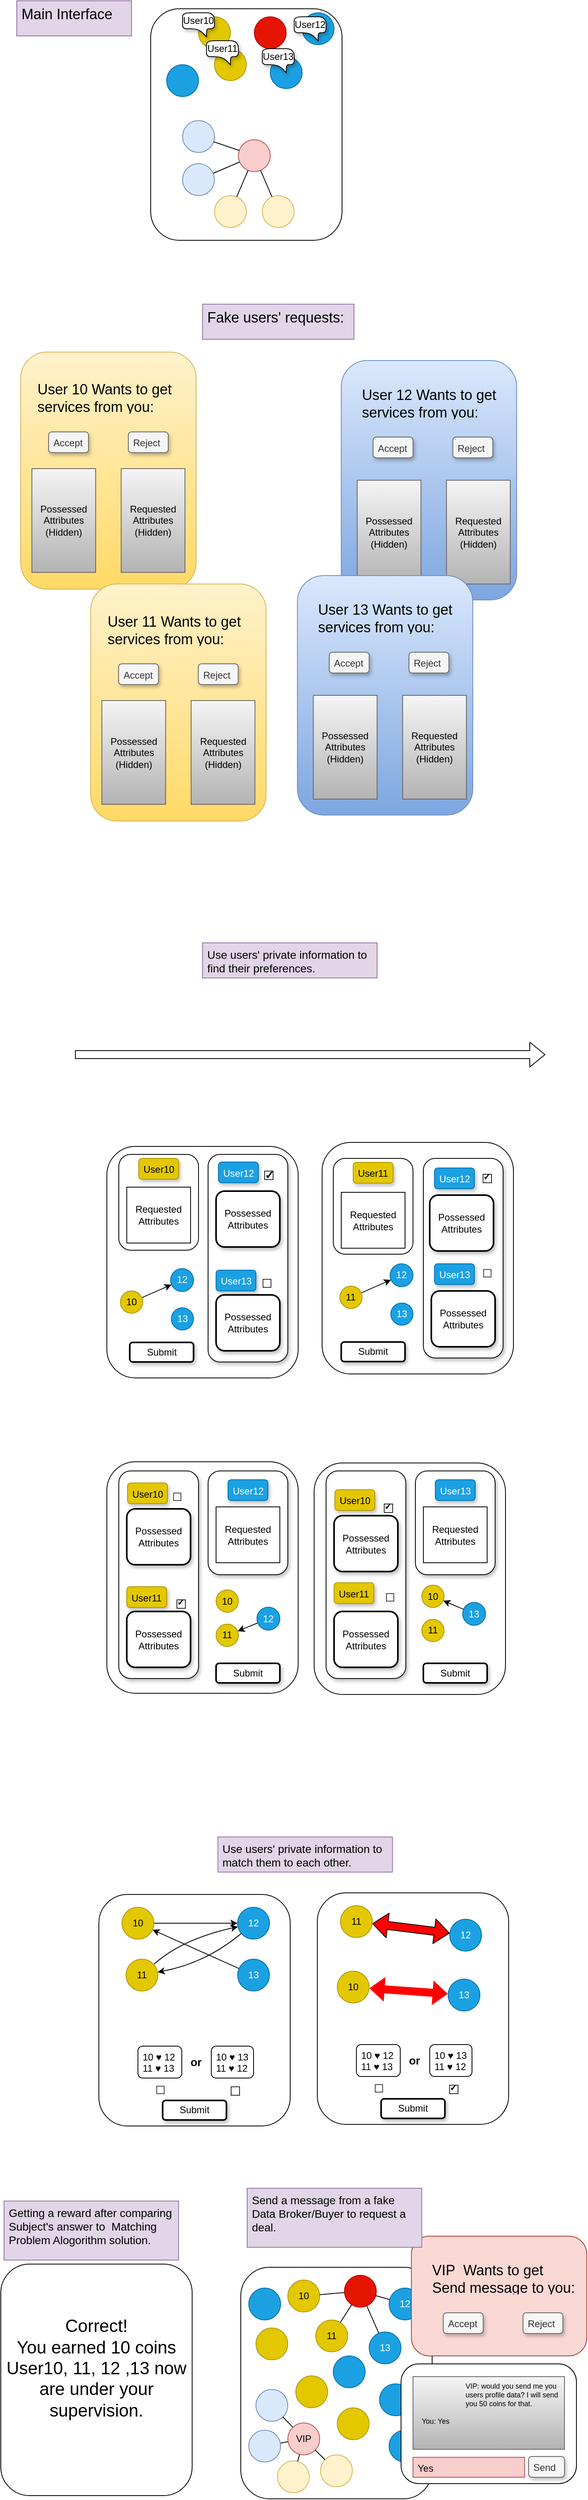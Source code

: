 <mxfile version="14.9.0" type="github">
  <diagram id="ZudK6IzbTljWGc-voQmr" name="Page-1">
    <mxGraphModel dx="3385" dy="1894" grid="1" gridSize="10" guides="1" tooltips="1" connect="1" arrows="1" fold="1" page="1" pageScale="1" pageWidth="850" pageHeight="1100" math="0" shadow="0">
      <root>
        <mxCell id="0" />
        <mxCell id="1" parent="0" />
        <mxCell id="P_rBqoSXO_4Jrz354kWq-1" value="" style="rounded=1;whiteSpace=wrap;html=1;" vertex="1" parent="1">
          <mxGeometry x="-2304" y="-1050" width="240" height="290" as="geometry" />
        </mxCell>
        <mxCell id="P_rBqoSXO_4Jrz354kWq-2" value="" style="ellipse;whiteSpace=wrap;html=1;aspect=fixed;fillColor=#f8cecc;strokeColor=#b85450;" vertex="1" parent="1">
          <mxGeometry x="-2194" y="-886" width="40" height="40" as="geometry" />
        </mxCell>
        <mxCell id="P_rBqoSXO_4Jrz354kWq-3" value="" style="ellipse;whiteSpace=wrap;html=1;aspect=fixed;fillColor=#1ba1e2;strokeColor=#006EAF;fontColor=#ffffff;" vertex="1" parent="1">
          <mxGeometry x="-2114" y="-1045" width="40" height="40" as="geometry" />
        </mxCell>
        <mxCell id="P_rBqoSXO_4Jrz354kWq-4" value="" style="ellipse;whiteSpace=wrap;html=1;aspect=fixed;fillColor=#e3c800;strokeColor=#B09500;fontColor=#000000;" vertex="1" parent="1">
          <mxGeometry x="-2244" y="-1040" width="40" height="40" as="geometry" />
        </mxCell>
        <mxCell id="P_rBqoSXO_4Jrz354kWq-5" value="" style="ellipse;whiteSpace=wrap;html=1;aspect=fixed;fillColor=#e3c800;strokeColor=#B09500;fontColor=#000000;" vertex="1" parent="1">
          <mxGeometry x="-2224" y="-1000" width="40" height="40" as="geometry" />
        </mxCell>
        <mxCell id="P_rBqoSXO_4Jrz354kWq-6" value="" style="ellipse;whiteSpace=wrap;html=1;aspect=fixed;fillColor=#e51400;strokeColor=#B20000;fontColor=#ffffff;" vertex="1" parent="1">
          <mxGeometry x="-2174" y="-1040" width="40" height="40" as="geometry" />
        </mxCell>
        <mxCell id="P_rBqoSXO_4Jrz354kWq-7" value="" style="ellipse;whiteSpace=wrap;html=1;aspect=fixed;fillColor=#fff2cc;strokeColor=#d6b656;" vertex="1" parent="1">
          <mxGeometry x="-2164" y="-816" width="40" height="40" as="geometry" />
        </mxCell>
        <mxCell id="P_rBqoSXO_4Jrz354kWq-8" value="" style="ellipse;whiteSpace=wrap;html=1;aspect=fixed;fillColor=#fff2cc;strokeColor=#d6b656;" vertex="1" parent="1">
          <mxGeometry x="-2224" y="-816" width="40" height="40" as="geometry" />
        </mxCell>
        <mxCell id="P_rBqoSXO_4Jrz354kWq-9" value="" style="endArrow=none;html=1;endFill=0;" edge="1" parent="1" source="P_rBqoSXO_4Jrz354kWq-2" target="P_rBqoSXO_4Jrz354kWq-8">
          <mxGeometry width="50" height="50" relative="1" as="geometry">
            <mxPoint x="-2194" y="-860" as="sourcePoint" />
            <mxPoint x="-2144" y="-910" as="targetPoint" />
          </mxGeometry>
        </mxCell>
        <mxCell id="P_rBqoSXO_4Jrz354kWq-10" value="" style="endArrow=none;html=1;endFill=0;" edge="1" parent="1" source="P_rBqoSXO_4Jrz354kWq-2" target="P_rBqoSXO_4Jrz354kWq-7">
          <mxGeometry width="50" height="50" relative="1" as="geometry">
            <mxPoint x="-2170.946" y="-837.245" as="sourcePoint" />
            <mxPoint x="-2187.08" y="-793.765" as="targetPoint" />
          </mxGeometry>
        </mxCell>
        <mxCell id="P_rBqoSXO_4Jrz354kWq-11" value="" style="ellipse;whiteSpace=wrap;html=1;aspect=fixed;fillColor=#dae8fc;strokeColor=#6c8ebf;" vertex="1" parent="1">
          <mxGeometry x="-2264" y="-910" width="40" height="40" as="geometry" />
        </mxCell>
        <mxCell id="P_rBqoSXO_4Jrz354kWq-12" value="" style="endArrow=none;html=1;endFill=0;" edge="1" parent="1" source="P_rBqoSXO_4Jrz354kWq-2" target="P_rBqoSXO_4Jrz354kWq-11">
          <mxGeometry width="50" height="50" relative="1" as="geometry">
            <mxPoint x="-2261.779" y="-885.995" as="sourcePoint" />
            <mxPoint x="-2224" y="-948.42" as="targetPoint" />
          </mxGeometry>
        </mxCell>
        <mxCell id="P_rBqoSXO_4Jrz354kWq-13" value="" style="endArrow=none;html=1;endFill=0;" edge="1" parent="1" source="P_rBqoSXO_4Jrz354kWq-2" target="P_rBqoSXO_4Jrz354kWq-14">
          <mxGeometry width="50" height="50" relative="1" as="geometry">
            <mxPoint x="-2246" y="-886" as="sourcePoint" />
            <mxPoint x="-2267.08" y="-832.185" as="targetPoint" />
          </mxGeometry>
        </mxCell>
        <mxCell id="P_rBqoSXO_4Jrz354kWq-14" value="" style="ellipse;whiteSpace=wrap;html=1;aspect=fixed;fillColor=#dae8fc;strokeColor=#6c8ebf;" vertex="1" parent="1">
          <mxGeometry x="-2264" y="-856" width="40" height="40" as="geometry" />
        </mxCell>
        <mxCell id="P_rBqoSXO_4Jrz354kWq-15" value="" style="ellipse;whiteSpace=wrap;html=1;aspect=fixed;fillColor=#1ba1e2;strokeColor=#006EAF;fontColor=#ffffff;" vertex="1" parent="1">
          <mxGeometry x="-2154" y="-990" width="40" height="40" as="geometry" />
        </mxCell>
        <mxCell id="P_rBqoSXO_4Jrz354kWq-16" value="User10" style="shape=callout;whiteSpace=wrap;html=1;perimeter=calloutPerimeter;rounded=1;shadow=1;size=10;position=0.5;position2=0.75;base=10;" vertex="1" parent="1">
          <mxGeometry x="-2264" y="-1045" width="40" height="30" as="geometry" />
        </mxCell>
        <mxCell id="P_rBqoSXO_4Jrz354kWq-17" value="User11" style="shape=callout;whiteSpace=wrap;html=1;perimeter=calloutPerimeter;rounded=1;shadow=1;size=10;position=0.5;position2=0.75;base=10;" vertex="1" parent="1">
          <mxGeometry x="-2234" y="-1010" width="40" height="30" as="geometry" />
        </mxCell>
        <mxCell id="P_rBqoSXO_4Jrz354kWq-18" value="User12" style="shape=callout;whiteSpace=wrap;html=1;perimeter=calloutPerimeter;rounded=1;shadow=1;size=10;position=0.5;position2=0.75;base=10;" vertex="1" parent="1">
          <mxGeometry x="-2124" y="-1040" width="40" height="30" as="geometry" />
        </mxCell>
        <mxCell id="P_rBqoSXO_4Jrz354kWq-19" value="User13" style="shape=callout;whiteSpace=wrap;html=1;perimeter=calloutPerimeter;rounded=1;shadow=1;size=10;position=0.5;position2=0.75;base=10;" vertex="1" parent="1">
          <mxGeometry x="-2164" y="-1000" width="40" height="30" as="geometry" />
        </mxCell>
        <mxCell id="P_rBqoSXO_4Jrz354kWq-20" value="" style="ellipse;whiteSpace=wrap;html=1;aspect=fixed;fillColor=#1ba1e2;strokeColor=#006EAF;fontColor=#ffffff;" vertex="1" parent="1">
          <mxGeometry x="-2284" y="-980" width="40" height="40" as="geometry" />
        </mxCell>
        <mxCell id="P_rBqoSXO_4Jrz354kWq-21" value="" style="rounded=1;whiteSpace=wrap;html=1;gradientColor=#ffd966;fillColor=#fff2cc;strokeColor=#d6b656;" vertex="1" parent="1">
          <mxGeometry x="-2467" y="-620" width="220" height="297" as="geometry" />
        </mxCell>
        <mxCell id="P_rBqoSXO_4Jrz354kWq-22" value="&lt;font style=&quot;font-size: 18px&quot;&gt;User 10 Wants to get services from you:&lt;/font&gt;" style="text;html=1;strokeColor=none;fillColor=none;align=left;verticalAlign=top;spacingLeft=4;spacingRight=4;whiteSpace=wrap;overflow=hidden;rotatable=0;points=[[0,0.5],[1,0.5]];portConstraint=eastwest;" vertex="1" parent="1">
          <mxGeometry x="-2452" y="-590" width="190" height="44" as="geometry" />
        </mxCell>
        <mxCell id="P_rBqoSXO_4Jrz354kWq-23" value="Reject" style="text;html=1;strokeColor=#666666;fillColor=#f5f5f5;align=left;verticalAlign=top;spacingLeft=4;spacingRight=4;whiteSpace=wrap;overflow=hidden;rotatable=0;points=[[0,0.5],[1,0.5]];portConstraint=eastwest;rounded=1;shadow=1;fontColor=#333333;" vertex="1" parent="1">
          <mxGeometry x="-2332" y="-520" width="50" height="26" as="geometry" />
        </mxCell>
        <mxCell id="P_rBqoSXO_4Jrz354kWq-24" value="Accept" style="text;html=1;strokeColor=#666666;fillColor=#f5f5f5;align=left;verticalAlign=top;spacingLeft=4;spacingRight=4;whiteSpace=wrap;overflow=hidden;rotatable=0;points=[[0,0.5],[1,0.5]];portConstraint=eastwest;rounded=1;shadow=1;fontColor=#333333;" vertex="1" parent="1">
          <mxGeometry x="-2432" y="-520" width="50" height="26" as="geometry" />
        </mxCell>
        <mxCell id="P_rBqoSXO_4Jrz354kWq-25" value="" style="rounded=1;whiteSpace=wrap;html=1;" vertex="1" parent="1">
          <mxGeometry x="-2359" y="375" width="240" height="290" as="geometry" />
        </mxCell>
        <mxCell id="P_rBqoSXO_4Jrz354kWq-26" value="" style="rounded=1;whiteSpace=wrap;html=1;shadow=0;" vertex="1" parent="1">
          <mxGeometry x="-2344" y="385" width="100" height="120" as="geometry" />
        </mxCell>
        <mxCell id="P_rBqoSXO_4Jrz354kWq-27" value="" style="rounded=1;whiteSpace=wrap;html=1;shadow=1;" vertex="1" parent="1">
          <mxGeometry x="-2232" y="385" width="100" height="260" as="geometry" />
        </mxCell>
        <mxCell id="P_rBqoSXO_4Jrz354kWq-28" value="User10" style="text;html=1;strokeColor=#B09500;fillColor=#e3c800;align=left;verticalAlign=top;spacingLeft=4;spacingRight=4;whiteSpace=wrap;overflow=hidden;rotatable=0;points=[[0,0.5],[1,0.5]];portConstraint=eastwest;rounded=1;shadow=1;fontColor=#000000;" vertex="1" parent="1">
          <mxGeometry x="-2319" y="390" width="50" height="26" as="geometry" />
        </mxCell>
        <mxCell id="P_rBqoSXO_4Jrz354kWq-29" value="User12" style="text;html=1;strokeColor=#006EAF;fillColor=#1ba1e2;align=left;verticalAlign=top;spacingLeft=4;spacingRight=4;whiteSpace=wrap;overflow=hidden;rotatable=0;points=[[0,0.5],[1,0.5]];portConstraint=eastwest;rounded=1;shadow=1;fontColor=#ffffff;" vertex="1" parent="1">
          <mxGeometry x="-2219" y="394.5" width="50" height="26" as="geometry" />
        </mxCell>
        <mxCell id="P_rBqoSXO_4Jrz354kWq-30" value="User13" style="text;html=1;strokeColor=#006EAF;fillColor=#1ba1e2;align=left;verticalAlign=top;spacingLeft=4;spacingRight=4;whiteSpace=wrap;overflow=hidden;rotatable=0;points=[[0,0.5],[1,0.5]];portConstraint=eastwest;rounded=1;shadow=1;fontColor=#ffffff;" vertex="1" parent="1">
          <mxGeometry x="-2222" y="530" width="50" height="26" as="geometry" />
        </mxCell>
        <mxCell id="P_rBqoSXO_4Jrz354kWq-31" value="" style="rounded=1;whiteSpace=wrap;html=1;" vertex="1" parent="1">
          <mxGeometry x="-2089" y="370" width="240" height="290" as="geometry" />
        </mxCell>
        <mxCell id="P_rBqoSXO_4Jrz354kWq-32" value="" style="rounded=1;whiteSpace=wrap;html=1;shadow=1;" vertex="1" parent="1">
          <mxGeometry x="-1962" y="390" width="100" height="250" as="geometry" />
        </mxCell>
        <mxCell id="P_rBqoSXO_4Jrz354kWq-33" value="User12" style="text;html=1;strokeColor=#006EAF;fillColor=#1ba1e2;align=left;verticalAlign=top;spacingLeft=4;spacingRight=4;whiteSpace=wrap;overflow=hidden;rotatable=0;points=[[0,0.5],[1,0.5]];portConstraint=eastwest;rounded=1;shadow=1;fontColor=#ffffff;" vertex="1" parent="1">
          <mxGeometry x="-1948" y="402" width="50" height="26" as="geometry" />
        </mxCell>
        <mxCell id="P_rBqoSXO_4Jrz354kWq-34" value="" style="shape=flexArrow;endArrow=classic;html=1;" edge="1" parent="1">
          <mxGeometry width="50" height="50" relative="1" as="geometry">
            <mxPoint x="-2399" y="260" as="sourcePoint" />
            <mxPoint x="-1809" y="260" as="targetPoint" />
          </mxGeometry>
        </mxCell>
        <mxCell id="P_rBqoSXO_4Jrz354kWq-35" value="Requested Attributes" style="rounded=0;whiteSpace=wrap;html=1;shadow=0;glass=0;sketch=0;" vertex="1" parent="1">
          <mxGeometry x="-2334" y="426" width="80" height="70" as="geometry" />
        </mxCell>
        <mxCell id="P_rBqoSXO_4Jrz354kWq-36" value="&lt;div&gt;Possessed Attributes&lt;/div&gt;" style="rounded=1;whiteSpace=wrap;html=1;shadow=1;strokeWidth=2;" vertex="1" parent="1">
          <mxGeometry x="-2222" y="431" width="80" height="70" as="geometry" />
        </mxCell>
        <mxCell id="P_rBqoSXO_4Jrz354kWq-37" value="&lt;div&gt;Possessed Attributes&lt;/div&gt;" style="rounded=1;whiteSpace=wrap;html=1;shadow=1;strokeWidth=2;" vertex="1" parent="1">
          <mxGeometry x="-2222" y="561" width="80" height="70" as="geometry" />
        </mxCell>
        <mxCell id="P_rBqoSXO_4Jrz354kWq-38" value="&lt;div&gt;Possessed Attributes&lt;/div&gt;" style="rounded=1;whiteSpace=wrap;html=1;shadow=1;strokeWidth=2;" vertex="1" parent="1">
          <mxGeometry x="-1954" y="436" width="80" height="70" as="geometry" />
        </mxCell>
        <mxCell id="P_rBqoSXO_4Jrz354kWq-39" value="" style="rounded=1;whiteSpace=wrap;html=1;" vertex="1" parent="1">
          <mxGeometry x="-2359" y="770" width="240" height="290" as="geometry" />
        </mxCell>
        <mxCell id="P_rBqoSXO_4Jrz354kWq-40" value="" style="rounded=1;whiteSpace=wrap;html=1;shadow=1;" vertex="1" parent="1">
          <mxGeometry x="-2344" y="781.5" width="100" height="260" as="geometry" />
        </mxCell>
        <mxCell id="P_rBqoSXO_4Jrz354kWq-41" value="" style="rounded=1;whiteSpace=wrap;html=1;shadow=1;" vertex="1" parent="1">
          <mxGeometry x="-2232" y="781.5" width="100" height="130" as="geometry" />
        </mxCell>
        <mxCell id="P_rBqoSXO_4Jrz354kWq-42" value="User10" style="text;html=1;strokeColor=#B09500;fillColor=#e3c800;align=left;verticalAlign=top;spacingLeft=4;spacingRight=4;whiteSpace=wrap;overflow=hidden;rotatable=0;points=[[0,0.5],[1,0.5]];portConstraint=eastwest;rounded=1;shadow=1;fontColor=#000000;" vertex="1" parent="1">
          <mxGeometry x="-2333" y="796.5" width="50" height="26" as="geometry" />
        </mxCell>
        <mxCell id="P_rBqoSXO_4Jrz354kWq-43" value="User12" style="text;html=1;strokeColor=#006EAF;fillColor=#1ba1e2;align=left;verticalAlign=top;spacingLeft=4;spacingRight=4;whiteSpace=wrap;overflow=hidden;rotatable=0;points=[[0,0.5],[1,0.5]];portConstraint=eastwest;rounded=1;shadow=1;fontColor=#ffffff;" vertex="1" parent="1">
          <mxGeometry x="-2207" y="792.5" width="50" height="26" as="geometry" />
        </mxCell>
        <mxCell id="P_rBqoSXO_4Jrz354kWq-44" value="" style="rounded=1;whiteSpace=wrap;html=1;" vertex="1" parent="1">
          <mxGeometry x="-2099" y="771.5" width="240" height="290" as="geometry" />
        </mxCell>
        <mxCell id="P_rBqoSXO_4Jrz354kWq-45" value="" style="rounded=1;whiteSpace=wrap;html=1;shadow=1;" vertex="1" parent="1">
          <mxGeometry x="-2084" y="781.5" width="100" height="260" as="geometry" />
        </mxCell>
        <mxCell id="P_rBqoSXO_4Jrz354kWq-46" value="User11" style="text;html=1;strokeColor=#B09500;fillColor=#e3c800;align=left;verticalAlign=top;spacingLeft=4;spacingRight=4;whiteSpace=wrap;overflow=hidden;rotatable=0;points=[[0,0.5],[1,0.5]];portConstraint=eastwest;rounded=1;shadow=1;fontColor=#000000;" vertex="1" parent="1">
          <mxGeometry x="-2074" y="921.5" width="50" height="26" as="geometry" />
        </mxCell>
        <mxCell id="P_rBqoSXO_4Jrz354kWq-47" value="User13" style="text;html=1;strokeColor=#006EAF;fillColor=#1ba1e2;align=left;verticalAlign=top;spacingLeft=4;spacingRight=4;whiteSpace=wrap;overflow=hidden;rotatable=0;points=[[0,0.5],[1,0.5]];portConstraint=eastwest;rounded=1;shadow=1;fontColor=#ffffff;" vertex="1" parent="1">
          <mxGeometry x="-1948" y="522" width="50" height="26" as="geometry" />
        </mxCell>
        <mxCell id="P_rBqoSXO_4Jrz354kWq-48" value="&lt;div&gt;Possessed Attributes&lt;/div&gt;" style="rounded=1;whiteSpace=wrap;html=1;shadow=1;strokeWidth=2;" vertex="1" parent="1">
          <mxGeometry x="-2334" y="957.5" width="80" height="70" as="geometry" />
        </mxCell>
        <mxCell id="P_rBqoSXO_4Jrz354kWq-49" value="&lt;div&gt;Possessed Attributes&lt;/div&gt;" style="rounded=1;whiteSpace=wrap;html=1;shadow=1;strokeWidth=2;" vertex="1" parent="1">
          <mxGeometry x="-2074" y="957.5" width="80" height="70" as="geometry" />
        </mxCell>
        <mxCell id="P_rBqoSXO_4Jrz354kWq-50" value="&lt;div&gt;Possessed Attributes&lt;/div&gt;" style="rounded=1;whiteSpace=wrap;html=1;shadow=1;perimeterSpacing=0;strokeWidth=2;" vertex="1" parent="1">
          <mxGeometry x="-1952" y="556" width="80" height="70" as="geometry" />
        </mxCell>
        <mxCell id="P_rBqoSXO_4Jrz354kWq-51" value="&lt;div&gt;Possessed Attributes&lt;/div&gt;" style="rounded=1;whiteSpace=wrap;html=1;shadow=1;strokeWidth=2;" vertex="1" parent="1">
          <mxGeometry x="-2334" y="829" width="80" height="70" as="geometry" />
        </mxCell>
        <mxCell id="P_rBqoSXO_4Jrz354kWq-52" value="User11" style="text;html=1;strokeColor=#B09500;fillColor=#e3c800;align=left;verticalAlign=top;spacingLeft=4;spacingRight=4;whiteSpace=wrap;overflow=hidden;rotatable=0;points=[[0,0.5],[1,0.5]];portConstraint=eastwest;rounded=1;shadow=1;fontColor=#000000;" vertex="1" parent="1">
          <mxGeometry x="-2334" y="926.5" width="50" height="26" as="geometry" />
        </mxCell>
        <mxCell id="P_rBqoSXO_4Jrz354kWq-53" value="&lt;div&gt;Possessed Attributes&lt;/div&gt;" style="rounded=1;whiteSpace=wrap;html=1;shadow=1;strokeWidth=2;" vertex="1" parent="1">
          <mxGeometry x="-2074" y="837.5" width="80" height="70" as="geometry" />
        </mxCell>
        <mxCell id="P_rBqoSXO_4Jrz354kWq-54" value="User10" style="text;html=1;strokeColor=#B09500;fillColor=#e3c800;align=left;verticalAlign=top;spacingLeft=4;spacingRight=4;whiteSpace=wrap;overflow=hidden;rotatable=0;points=[[0,0.5],[1,0.5]];portConstraint=eastwest;rounded=1;shadow=1;fontColor=#000000;" vertex="1" parent="1">
          <mxGeometry x="-2073" y="805" width="50" height="26" as="geometry" />
        </mxCell>
        <mxCell id="P_rBqoSXO_4Jrz354kWq-55" value="" style="rounded=1;whiteSpace=wrap;html=1;" vertex="1" parent="1">
          <mxGeometry x="-2369" y="1312" width="240" height="290" as="geometry" />
        </mxCell>
        <mxCell id="P_rBqoSXO_4Jrz354kWq-56" value="10 ♥ 12 11 ♥ 13" style="text;html=1;align=left;verticalAlign=top;spacingLeft=4;spacingRight=4;whiteSpace=wrap;overflow=hidden;rotatable=0;points=[[0,0.5],[1,0.5]];portConstraint=eastwest;rounded=1;shadow=0;strokeColor=#000000;" vertex="1" parent="1">
          <mxGeometry x="-2320" y="1502" width="55" height="40" as="geometry" />
        </mxCell>
        <mxCell id="P_rBqoSXO_4Jrz354kWq-57" value="10 ♥ 13 11 ♥ 12" style="text;html=1;align=left;verticalAlign=top;spacingLeft=4;spacingRight=4;whiteSpace=wrap;overflow=hidden;rotatable=0;points=[[0,0.5],[1,0.5]];portConstraint=eastwest;rounded=1;shadow=0;strokeColor=#000000;" vertex="1" parent="1">
          <mxGeometry x="-2228" y="1502" width="53" height="40" as="geometry" />
        </mxCell>
        <mxCell id="P_rBqoSXO_4Jrz354kWq-58" value="&lt;font style=&quot;font-size: 14px;&quot;&gt;☐&lt;/font&gt;" style="text;html=1;strokeColor=none;fillColor=none;align=left;verticalAlign=top;spacingLeft=4;spacingRight=4;whiteSpace=wrap;overflow=hidden;rotatable=0;points=[[0,0.5],[1,0.5]];portConstraint=eastwest;fontSize=14;" vertex="1" parent="1">
          <mxGeometry x="-2303.75" y="1542" width="22.5" height="20" as="geometry" />
        </mxCell>
        <mxCell id="P_rBqoSXO_4Jrz354kWq-59" value="☐" style="text;html=1;strokeColor=none;fillColor=none;align=left;verticalAlign=top;spacingLeft=4;spacingRight=4;whiteSpace=wrap;overflow=hidden;rotatable=0;points=[[0,0.5],[1,0.5]];portConstraint=eastwest;fontSize=16;" vertex="1" parent="1">
          <mxGeometry x="-2211.25" y="1542" width="22.5" height="20" as="geometry" />
        </mxCell>
        <mxCell id="P_rBqoSXO_4Jrz354kWq-60" value="" style="group;" vertex="1" connectable="0" parent="1">
          <mxGeometry x="-2260" y="1507" width="30" height="30" as="geometry" />
        </mxCell>
        <mxCell id="P_rBqoSXO_4Jrz354kWq-61" value="&lt;font color=&quot;#050505&quot;&gt;or&lt;/font&gt;" style="text;html=1;align=left;verticalAlign=top;spacingLeft=4;spacingRight=4;whiteSpace=wrap;overflow=hidden;rotatable=0;points=[[0,0.5],[1,0.5]];portConstraint=eastwest;fontSize=14;fontStyle=1;fillColor=none;fontColor=#F7F7F7;" vertex="1" parent="P_rBqoSXO_4Jrz354kWq-60">
          <mxGeometry width="30" height="19.459" as="geometry" />
        </mxCell>
        <mxCell id="P_rBqoSXO_4Jrz354kWq-62" value="&lt;div&gt;Submit&lt;/div&gt;" style="rounded=1;whiteSpace=wrap;html=1;shadow=1;strokeWidth=2;" vertex="1" parent="1">
          <mxGeometry x="-2289" y="1570" width="80" height="24.5" as="geometry" />
        </mxCell>
        <mxCell id="P_rBqoSXO_4Jrz354kWq-63" value="" style="endArrow=classic;html=1;fontSize=14;fontColor=#000000;" edge="1" parent="1" source="P_rBqoSXO_4Jrz354kWq-161" target="P_rBqoSXO_4Jrz354kWq-159">
          <mxGeometry width="50" height="50" relative="1" as="geometry">
            <mxPoint x="-2105" y="1218" as="sourcePoint" />
            <mxPoint x="-2055" y="1168" as="targetPoint" />
          </mxGeometry>
        </mxCell>
        <mxCell id="P_rBqoSXO_4Jrz354kWq-64" value="" style="endArrow=classic;html=1;fontSize=14;fontColor=#000000;" edge="1" parent="1" source="P_rBqoSXO_4Jrz354kWq-160" target="P_rBqoSXO_4Jrz354kWq-161">
          <mxGeometry width="50" height="50" relative="1" as="geometry">
            <mxPoint x="-2234.067" y="1381.546" as="sourcePoint" />
            <mxPoint x="-2164.668" y="1394.371" as="targetPoint" />
          </mxGeometry>
        </mxCell>
        <mxCell id="P_rBqoSXO_4Jrz354kWq-65" value="" style="curved=1;endArrow=classic;html=1;fontSize=14;fontColor=#000000;" edge="1" parent="1" source="P_rBqoSXO_4Jrz354kWq-162" target="P_rBqoSXO_4Jrz354kWq-159">
          <mxGeometry width="50" height="50" relative="1" as="geometry">
            <mxPoint x="-2215" y="1388" as="sourcePoint" />
            <mxPoint x="-2165" y="1338" as="targetPoint" />
            <Array as="points">
              <mxPoint x="-2265" y="1368" />
            </Array>
          </mxGeometry>
        </mxCell>
        <mxCell id="P_rBqoSXO_4Jrz354kWq-66" value="" style="curved=1;endArrow=classic;html=1;fontSize=14;fontColor=#000000;" edge="1" parent="1" source="P_rBqoSXO_4Jrz354kWq-159" target="P_rBqoSXO_4Jrz354kWq-162">
          <mxGeometry width="50" height="50" relative="1" as="geometry">
            <mxPoint x="-2258.002" y="1412.461" as="sourcePoint" />
            <mxPoint x="-2184.858" y="1380.383" as="targetPoint" />
            <Array as="points">
              <mxPoint x="-2235" y="1398" />
            </Array>
          </mxGeometry>
        </mxCell>
        <mxCell id="P_rBqoSXO_4Jrz354kWq-67" value="" style="rounded=1;whiteSpace=wrap;html=1;" vertex="1" parent="1">
          <mxGeometry x="-2095" y="1310" width="240" height="290" as="geometry" />
        </mxCell>
        <mxCell id="P_rBqoSXO_4Jrz354kWq-68" value="10 ♥ 12 11 ♥ 13" style="text;html=1;align=left;verticalAlign=top;spacingLeft=4;spacingRight=4;whiteSpace=wrap;overflow=hidden;rotatable=0;points=[[0,0.5],[1,0.5]];portConstraint=eastwest;rounded=1;shadow=0;strokeColor=#000000;" vertex="1" parent="1">
          <mxGeometry x="-2046" y="1500" width="55" height="40" as="geometry" />
        </mxCell>
        <mxCell id="P_rBqoSXO_4Jrz354kWq-69" value="10 ♥ 13 11 ♥ 12" style="text;html=1;align=left;verticalAlign=top;spacingLeft=4;spacingRight=4;whiteSpace=wrap;overflow=hidden;rotatable=0;points=[[0,0.5],[1,0.5]];portConstraint=eastwest;rounded=1;shadow=0;strokeColor=#000000;" vertex="1" parent="1">
          <mxGeometry x="-1954" y="1500" width="53" height="40" as="geometry" />
        </mxCell>
        <mxCell id="P_rBqoSXO_4Jrz354kWq-70" value="&lt;font style=&quot;font-size: 14px;&quot;&gt;☐&lt;/font&gt;" style="text;html=1;strokeColor=none;fillColor=none;align=left;verticalAlign=top;spacingLeft=4;spacingRight=4;whiteSpace=wrap;overflow=hidden;rotatable=0;points=[[0,0.5],[1,0.5]];portConstraint=eastwest;fontSize=14;" vertex="1" parent="1">
          <mxGeometry x="-2029.75" y="1540" width="22.5" height="20" as="geometry" />
        </mxCell>
        <mxCell id="P_rBqoSXO_4Jrz354kWq-71" value="☐" style="text;html=1;strokeColor=none;fillColor=none;align=left;verticalAlign=top;spacingLeft=4;spacingRight=4;whiteSpace=wrap;overflow=hidden;rotatable=0;points=[[0,0.5],[1,0.5]];portConstraint=eastwest;fontSize=16;" vertex="1" parent="1">
          <mxGeometry x="-1937.25" y="1540" width="22.5" height="20" as="geometry" />
        </mxCell>
        <mxCell id="P_rBqoSXO_4Jrz354kWq-72" value="&lt;font style=&quot;font-size: 11px;&quot;&gt;&lt;b style=&quot;font-size: 11px;&quot;&gt;✓&lt;/b&gt;&lt;/font&gt;" style="text;html=1;strokeColor=none;fillColor=none;align=left;verticalAlign=top;spacingLeft=4;spacingRight=4;whiteSpace=wrap;overflow=hidden;rotatable=0;points=[[0,0.5],[1,0.5]];portConstraint=eastwest;fontSize=11;" vertex="1" parent="1">
          <mxGeometry x="-1935.25" y="1541" width="22.5" height="20" as="geometry" />
        </mxCell>
        <mxCell id="P_rBqoSXO_4Jrz354kWq-73" value="" style="group;" vertex="1" connectable="0" parent="1">
          <mxGeometry x="-1986" y="1505" width="30" height="30" as="geometry" />
        </mxCell>
        <mxCell id="P_rBqoSXO_4Jrz354kWq-74" value="&lt;font color=&quot;#050505&quot;&gt;or&lt;/font&gt;" style="text;html=1;align=left;verticalAlign=top;spacingLeft=4;spacingRight=4;whiteSpace=wrap;overflow=hidden;rotatable=0;points=[[0,0.5],[1,0.5]];portConstraint=eastwest;fontSize=14;fontStyle=1;fillColor=none;fontColor=#F7F7F7;" vertex="1" parent="P_rBqoSXO_4Jrz354kWq-73">
          <mxGeometry width="30" height="19.459" as="geometry" />
        </mxCell>
        <mxCell id="P_rBqoSXO_4Jrz354kWq-75" value="&lt;div&gt;Submit&lt;/div&gt;" style="rounded=1;whiteSpace=wrap;html=1;shadow=1;strokeWidth=2;" vertex="1" parent="1">
          <mxGeometry x="-2015" y="1568" width="80" height="24.5" as="geometry" />
        </mxCell>
        <mxCell id="P_rBqoSXO_4Jrz354kWq-76" value="" style="shape=flexArrow;endArrow=classic;startArrow=classic;html=1;fontSize=14;fontColor=#000000;fillColor=#FF0000;strokeColor=none;" edge="1" parent="1" source="P_rBqoSXO_4Jrz354kWq-157" target="P_rBqoSXO_4Jrz354kWq-156">
          <mxGeometry width="100" height="100" relative="1" as="geometry">
            <mxPoint x="-2025" y="1528" as="sourcePoint" />
            <mxPoint x="-1925" y="1428" as="targetPoint" />
          </mxGeometry>
        </mxCell>
        <mxCell id="P_rBqoSXO_4Jrz354kWq-77" value="" style="shape=flexArrow;endArrow=classic;startArrow=classic;html=1;fontSize=14;fontColor=#000000;fillColor=#FF0000;" edge="1" parent="1" source="P_rBqoSXO_4Jrz354kWq-158" target="P_rBqoSXO_4Jrz354kWq-155">
          <mxGeometry width="100" height="100" relative="1" as="geometry">
            <mxPoint x="-2012.871" y="1412.554" as="sourcePoint" />
            <mxPoint x="-1909.149" y="1364.404" as="targetPoint" />
          </mxGeometry>
        </mxCell>
        <mxCell id="P_rBqoSXO_4Jrz354kWq-78" value="&lt;div style=&quot;font-size: 22px&quot;&gt;&lt;font style=&quot;font-size: 22px&quot;&gt;Correct!&lt;/font&gt;&lt;/div&gt;&lt;div style=&quot;font-size: 22px&quot;&gt;&lt;font style=&quot;font-size: 22px&quot;&gt;You earned 10 coins&lt;/font&gt;&lt;/div&gt;&lt;div style=&quot;font-size: 22px&quot;&gt;&lt;font style=&quot;font-size: 22px&quot;&gt;User10, 11, 12 ,13 now are under your supervision.&lt;br&gt;&lt;/font&gt;&lt;/div&gt;&lt;div&gt;&lt;br&gt;&lt;/div&gt;&lt;div&gt;&lt;br&gt;&lt;/div&gt;" style="rounded=1;whiteSpace=wrap;html=1;" vertex="1" parent="1">
          <mxGeometry x="-2492" y="1775" width="240" height="290" as="geometry" />
        </mxCell>
        <mxCell id="P_rBqoSXO_4Jrz354kWq-79" value="" style="rounded=1;whiteSpace=wrap;html=1;" vertex="1" parent="1">
          <mxGeometry x="-2191" y="1779" width="240" height="290" as="geometry" />
        </mxCell>
        <mxCell id="P_rBqoSXO_4Jrz354kWq-80" value="VIP" style="ellipse;whiteSpace=wrap;html=1;aspect=fixed;fillColor=#f8cecc;strokeColor=#b85450;" vertex="1" parent="1">
          <mxGeometry x="-2132" y="1974" width="40" height="40" as="geometry" />
        </mxCell>
        <mxCell id="P_rBqoSXO_4Jrz354kWq-81" value="12" style="ellipse;whiteSpace=wrap;html=1;aspect=fixed;fillColor=#1ba1e2;strokeColor=#006EAF;fontColor=#ffffff;" vertex="1" parent="1">
          <mxGeometry x="-2005" y="1805" width="40" height="40" as="geometry" />
        </mxCell>
        <mxCell id="P_rBqoSXO_4Jrz354kWq-82" value="10" style="ellipse;whiteSpace=wrap;html=1;aspect=fixed;fillColor=#e3c800;strokeColor=#B09500;fontColor=#000000;" vertex="1" parent="1">
          <mxGeometry x="-2132" y="1795" width="40" height="40" as="geometry" />
        </mxCell>
        <mxCell id="P_rBqoSXO_4Jrz354kWq-83" value="11" style="ellipse;whiteSpace=wrap;html=1;aspect=fixed;fillColor=#e3c800;strokeColor=#B09500;fontColor=#000000;" vertex="1" parent="1">
          <mxGeometry x="-2097" y="1845" width="40" height="40" as="geometry" />
        </mxCell>
        <mxCell id="P_rBqoSXO_4Jrz354kWq-84" value="" style="ellipse;whiteSpace=wrap;html=1;aspect=fixed;fillColor=#e51400;strokeColor=#B20000;fontColor=#ffffff;" vertex="1" parent="1">
          <mxGeometry x="-2061" y="1789" width="40" height="40" as="geometry" />
        </mxCell>
        <mxCell id="P_rBqoSXO_4Jrz354kWq-85" value="" style="ellipse;whiteSpace=wrap;html=1;aspect=fixed;fillColor=#fff2cc;strokeColor=#d6b656;" vertex="1" parent="1">
          <mxGeometry x="-2091" y="2014" width="40" height="40" as="geometry" />
        </mxCell>
        <mxCell id="P_rBqoSXO_4Jrz354kWq-86" value="" style="ellipse;whiteSpace=wrap;html=1;aspect=fixed;fillColor=#fff2cc;strokeColor=#d6b656;" vertex="1" parent="1">
          <mxGeometry x="-2145" y="2021.5" width="40" height="40" as="geometry" />
        </mxCell>
        <mxCell id="P_rBqoSXO_4Jrz354kWq-87" value="" style="endArrow=none;html=1;endFill=0;" edge="1" parent="1" source="P_rBqoSXO_4Jrz354kWq-80" target="P_rBqoSXO_4Jrz354kWq-86">
          <mxGeometry width="50" height="50" relative="1" as="geometry">
            <mxPoint x="-2081" y="1969" as="sourcePoint" />
            <mxPoint x="-2031" y="1919" as="targetPoint" />
          </mxGeometry>
        </mxCell>
        <mxCell id="P_rBqoSXO_4Jrz354kWq-88" value="" style="endArrow=none;html=1;endFill=0;" edge="1" parent="1" source="P_rBqoSXO_4Jrz354kWq-80" target="P_rBqoSXO_4Jrz354kWq-85">
          <mxGeometry width="50" height="50" relative="1" as="geometry">
            <mxPoint x="-2057.946" y="1991.755" as="sourcePoint" />
            <mxPoint x="-2074.08" y="2035.235" as="targetPoint" />
          </mxGeometry>
        </mxCell>
        <mxCell id="P_rBqoSXO_4Jrz354kWq-89" value="" style="ellipse;whiteSpace=wrap;html=1;aspect=fixed;fillColor=#dae8fc;strokeColor=#6c8ebf;" vertex="1" parent="1">
          <mxGeometry x="-2172" y="1932" width="40" height="40" as="geometry" />
        </mxCell>
        <mxCell id="P_rBqoSXO_4Jrz354kWq-90" value="" style="endArrow=none;html=1;endFill=0;" edge="1" parent="1" source="P_rBqoSXO_4Jrz354kWq-80" target="P_rBqoSXO_4Jrz354kWq-89">
          <mxGeometry width="50" height="50" relative="1" as="geometry">
            <mxPoint x="-2148.779" y="1943.005" as="sourcePoint" />
            <mxPoint x="-2111" y="1880.58" as="targetPoint" />
          </mxGeometry>
        </mxCell>
        <mxCell id="P_rBqoSXO_4Jrz354kWq-91" value="" style="endArrow=none;html=1;endFill=0;" edge="1" parent="1" source="P_rBqoSXO_4Jrz354kWq-80" target="P_rBqoSXO_4Jrz354kWq-92">
          <mxGeometry width="50" height="50" relative="1" as="geometry">
            <mxPoint x="-2133" y="1943" as="sourcePoint" />
            <mxPoint x="-2154.08" y="1996.815" as="targetPoint" />
          </mxGeometry>
        </mxCell>
        <mxCell id="P_rBqoSXO_4Jrz354kWq-92" value="" style="ellipse;whiteSpace=wrap;html=1;aspect=fixed;fillColor=#dae8fc;strokeColor=#6c8ebf;" vertex="1" parent="1">
          <mxGeometry x="-2181" y="1983" width="40" height="40" as="geometry" />
        </mxCell>
        <mxCell id="P_rBqoSXO_4Jrz354kWq-93" value="13" style="ellipse;whiteSpace=wrap;html=1;aspect=fixed;fillColor=#1ba1e2;strokeColor=#006EAF;fontColor=#ffffff;" vertex="1" parent="1">
          <mxGeometry x="-2030" y="1860" width="40" height="40" as="geometry" />
        </mxCell>
        <mxCell id="P_rBqoSXO_4Jrz354kWq-94" value="" style="ellipse;whiteSpace=wrap;html=1;aspect=fixed;fillColor=#1ba1e2;strokeColor=#006EAF;fontColor=#ffffff;" vertex="1" parent="1">
          <mxGeometry x="-2181" y="1805" width="40" height="40" as="geometry" />
        </mxCell>
        <mxCell id="P_rBqoSXO_4Jrz354kWq-95" value="" style="endArrow=none;html=1;fontSize=14;fontColor=#000000;fillColor=#FF0000;" edge="1" parent="1" source="P_rBqoSXO_4Jrz354kWq-82" target="P_rBqoSXO_4Jrz354kWq-84">
          <mxGeometry width="50" height="50" relative="1" as="geometry">
            <mxPoint x="-2122" y="1875" as="sourcePoint" />
            <mxPoint x="-2072" y="1825" as="targetPoint" />
          </mxGeometry>
        </mxCell>
        <mxCell id="P_rBqoSXO_4Jrz354kWq-96" value="" style="endArrow=none;html=1;fontSize=14;fontColor=#000000;fillColor=#FF0000;" edge="1" parent="1" source="P_rBqoSXO_4Jrz354kWq-83" target="P_rBqoSXO_4Jrz354kWq-84">
          <mxGeometry width="50" height="50" relative="1" as="geometry">
            <mxPoint x="-2081" y="1819" as="sourcePoint" />
            <mxPoint x="-2051" y="1819" as="targetPoint" />
          </mxGeometry>
        </mxCell>
        <mxCell id="P_rBqoSXO_4Jrz354kWq-97" value="" style="endArrow=none;html=1;fontSize=14;fontColor=#000000;fillColor=#FF0000;" edge="1" parent="1" source="P_rBqoSXO_4Jrz354kWq-93" target="P_rBqoSXO_4Jrz354kWq-84">
          <mxGeometry width="50" height="50" relative="1" as="geometry">
            <mxPoint x="-2071" y="1829" as="sourcePoint" />
            <mxPoint x="-2041" y="1829" as="targetPoint" />
          </mxGeometry>
        </mxCell>
        <mxCell id="P_rBqoSXO_4Jrz354kWq-98" value="" style="endArrow=none;html=1;fontSize=14;fontColor=#000000;fillColor=#FF0000;" edge="1" parent="1" source="P_rBqoSXO_4Jrz354kWq-81" target="P_rBqoSXO_4Jrz354kWq-84">
          <mxGeometry width="50" height="50" relative="1" as="geometry">
            <mxPoint x="-2061" y="1839" as="sourcePoint" />
            <mxPoint x="-2031" y="1839" as="targetPoint" />
          </mxGeometry>
        </mxCell>
        <mxCell id="P_rBqoSXO_4Jrz354kWq-99" value="" style="ellipse;whiteSpace=wrap;html=1;aspect=fixed;fillColor=#1ba1e2;strokeColor=#006EAF;fontColor=#ffffff;" vertex="1" parent="1">
          <mxGeometry x="-2005" y="1983" width="40" height="40" as="geometry" />
        </mxCell>
        <mxCell id="P_rBqoSXO_4Jrz354kWq-100" value="" style="ellipse;whiteSpace=wrap;html=1;aspect=fixed;fillColor=#1ba1e2;strokeColor=#006EAF;fontColor=#ffffff;" vertex="1" parent="1">
          <mxGeometry x="-2075" y="1890" width="40" height="40" as="geometry" />
        </mxCell>
        <mxCell id="P_rBqoSXO_4Jrz354kWq-101" value="" style="ellipse;whiteSpace=wrap;html=1;aspect=fixed;fillColor=#1ba1e2;strokeColor=#006EAF;fontColor=#ffffff;" vertex="1" parent="1">
          <mxGeometry x="-2017" y="1925" width="40" height="40" as="geometry" />
        </mxCell>
        <mxCell id="P_rBqoSXO_4Jrz354kWq-102" value="" style="ellipse;whiteSpace=wrap;html=1;aspect=fixed;fillColor=#e3c800;strokeColor=#B09500;fontColor=#000000;" vertex="1" parent="1">
          <mxGeometry x="-2070" y="1955" width="40" height="40" as="geometry" />
        </mxCell>
        <mxCell id="P_rBqoSXO_4Jrz354kWq-103" value="" style="ellipse;whiteSpace=wrap;html=1;aspect=fixed;fillColor=#e3c800;strokeColor=#B09500;fontColor=#000000;" vertex="1" parent="1">
          <mxGeometry x="-2122" y="1915" width="40" height="40" as="geometry" />
        </mxCell>
        <mxCell id="P_rBqoSXO_4Jrz354kWq-104" value="" style="ellipse;whiteSpace=wrap;html=1;aspect=fixed;fillColor=#e3c800;strokeColor=#B09500;fontColor=#000000;" vertex="1" parent="1">
          <mxGeometry x="-2172" y="1855" width="40" height="40" as="geometry" />
        </mxCell>
        <mxCell id="P_rBqoSXO_4Jrz354kWq-105" value="" style="rounded=1;whiteSpace=wrap;html=1;fillColor=#fad9d5;strokeColor=#ae4132;" vertex="1" parent="1">
          <mxGeometry x="-1977" y="1740" width="220" height="150" as="geometry" />
        </mxCell>
        <mxCell id="P_rBqoSXO_4Jrz354kWq-106" value="&lt;font style=&quot;font-size: 18px&quot; class=&quot;&quot;&gt;VIP&amp;nbsp; Wants to get Send message to you:&lt;/font&gt;" style="text;html=1;strokeColor=none;fillColor=none;align=left;verticalAlign=top;spacingLeft=4;spacingRight=4;whiteSpace=wrap;overflow=hidden;rotatable=0;points=[[0,0.5],[1,0.5]];portConstraint=eastwest;" vertex="1" parent="1">
          <mxGeometry x="-1957" y="1766" width="190" height="44" as="geometry" />
        </mxCell>
        <mxCell id="P_rBqoSXO_4Jrz354kWq-107" value="Reject" style="text;html=1;strokeColor=#666666;fillColor=#f5f5f5;align=left;verticalAlign=top;spacingLeft=4;spacingRight=4;whiteSpace=wrap;overflow=hidden;rotatable=0;points=[[0,0.5],[1,0.5]];portConstraint=eastwest;rounded=1;shadow=1;fontColor=#333333;" vertex="1" parent="1">
          <mxGeometry x="-1837" y="1836" width="50" height="26" as="geometry" />
        </mxCell>
        <mxCell id="P_rBqoSXO_4Jrz354kWq-108" value="Accept" style="text;html=1;strokeColor=#666666;fillColor=#f5f5f5;align=left;verticalAlign=top;spacingLeft=4;spacingRight=4;whiteSpace=wrap;overflow=hidden;rotatable=0;points=[[0,0.5],[1,0.5]];portConstraint=eastwest;rounded=1;shadow=1;fontColor=#333333;" vertex="1" parent="1">
          <mxGeometry x="-1937" y="1836" width="50" height="26" as="geometry" />
        </mxCell>
        <mxCell id="P_rBqoSXO_4Jrz354kWq-109" value="" style="rounded=1;whiteSpace=wrap;html=1;" vertex="1" parent="1">
          <mxGeometry x="-1990" y="1900" width="220" height="150" as="geometry" />
        </mxCell>
        <mxCell id="P_rBqoSXO_4Jrz354kWq-110" value="Send" style="text;html=1;strokeColor=#666666;fillColor=#f5f5f5;align=left;verticalAlign=top;spacingLeft=4;spacingRight=4;whiteSpace=wrap;overflow=hidden;rotatable=0;points=[[0,0.5],[1,0.5]];portConstraint=eastwest;rounded=1;shadow=1;fontColor=#333333;" vertex="1" parent="1">
          <mxGeometry x="-1830" y="2016" width="45" height="26" as="geometry" />
        </mxCell>
        <mxCell id="P_rBqoSXO_4Jrz354kWq-111" value="Yes" style="text;html=1;strokeColor=#b85450;fillColor=#f8cecc;align=left;verticalAlign=top;spacingLeft=4;spacingRight=4;whiteSpace=wrap;overflow=hidden;rotatable=0;points=[[0,0.5],[1,0.5]];portConstraint=eastwest;" vertex="1" parent="1">
          <mxGeometry x="-1975" y="2017" width="140" height="25" as="geometry" />
        </mxCell>
        <mxCell id="P_rBqoSXO_4Jrz354kWq-112" value="" style="text;html=1;align=left;verticalAlign=top;spacingLeft=4;spacingRight=4;whiteSpace=wrap;overflow=hidden;rotatable=0;points=[[0,0.5],[1,0.5]];portConstraint=eastwest;gradientColor=#b3b3b3;fillColor=#f5f5f5;strokeColor=#666666;" vertex="1" parent="1">
          <mxGeometry x="-1975" y="1916" width="190" height="91" as="geometry" />
        </mxCell>
        <mxCell id="P_rBqoSXO_4Jrz354kWq-113" value="VIP: would you send me you users profile data? I will send you 50 coins for that." style="text;html=1;strokeColor=none;fillColor=none;align=left;verticalAlign=top;spacingLeft=4;spacingRight=4;whiteSpace=wrap;overflow=hidden;rotatable=0;points=[[0,0.5],[1,0.5]];portConstraint=eastwest;fontSize=9;" vertex="1" parent="1">
          <mxGeometry x="-1915" y="1916" width="130" height="44" as="geometry" />
        </mxCell>
        <mxCell id="P_rBqoSXO_4Jrz354kWq-114" value="You: Yes" style="text;html=1;strokeColor=none;fillColor=none;align=left;verticalAlign=top;spacingLeft=4;spacingRight=4;whiteSpace=wrap;overflow=hidden;rotatable=0;points=[[0,0.5],[1,0.5]];portConstraint=eastwest;fontSize=9;" vertex="1" parent="1">
          <mxGeometry x="-1970" y="1960" width="130" height="44" as="geometry" />
        </mxCell>
        <mxCell id="P_rBqoSXO_4Jrz354kWq-115" value="&lt;font style=&quot;font-size: 15px;&quot;&gt;☐&lt;/font&gt;" style="text;html=1;strokeColor=none;fillColor=none;align=left;verticalAlign=top;spacingLeft=4;spacingRight=4;whiteSpace=wrap;overflow=hidden;rotatable=0;points=[[0,0.5],[1,0.5]];portConstraint=eastwest;fontSize=15;" vertex="1" parent="1">
          <mxGeometry x="-2171.5" y="531" width="22.5" height="20" as="geometry" />
        </mxCell>
        <mxCell id="P_rBqoSXO_4Jrz354kWq-116" value="" style="group;fontSize=18;fontStyle=0" vertex="1" connectable="0" parent="1">
          <mxGeometry x="-2169" y="395" width="30" height="30" as="geometry" />
        </mxCell>
        <mxCell id="P_rBqoSXO_4Jrz354kWq-117" value="☐" style="text;html=1;strokeColor=none;fillColor=none;align=left;verticalAlign=top;spacingLeft=4;spacingRight=4;whiteSpace=wrap;overflow=hidden;rotatable=0;points=[[0,0.5],[1,0.5]];portConstraint=eastwest;fontSize=16;" vertex="1" parent="P_rBqoSXO_4Jrz354kWq-116">
          <mxGeometry width="27.551" height="28.571" as="geometry" />
        </mxCell>
        <mxCell id="P_rBqoSXO_4Jrz354kWq-118" value="&lt;font style=&quot;font-size: 14px;&quot;&gt;&lt;b style=&quot;font-size: 14px;&quot;&gt;✓&lt;/b&gt;&lt;/font&gt;" style="text;html=1;strokeColor=none;fillColor=none;align=left;verticalAlign=top;spacingLeft=4;spacingRight=4;whiteSpace=wrap;overflow=hidden;rotatable=0;points=[[0,0.5],[1,0.5]];portConstraint=eastwest;fontSize=14;" vertex="1" parent="P_rBqoSXO_4Jrz354kWq-116">
          <mxGeometry x="2.449" y="1.429" width="27.551" height="28.571" as="geometry" />
        </mxCell>
        <mxCell id="P_rBqoSXO_4Jrz354kWq-119" value="&lt;font style=&quot;font-size: 14px;&quot;&gt;☐&lt;/font&gt;" style="text;html=1;strokeColor=none;fillColor=none;align=left;verticalAlign=top;spacingLeft=4;spacingRight=4;whiteSpace=wrap;overflow=hidden;rotatable=0;points=[[0,0.5],[1,0.5]];portConstraint=eastwest;fontSize=14;" vertex="1" parent="1">
          <mxGeometry x="-2283" y="798.5" width="22.5" height="20" as="geometry" />
        </mxCell>
        <mxCell id="P_rBqoSXO_4Jrz354kWq-120" value="&lt;div&gt;Submit&lt;/div&gt;" style="rounded=1;whiteSpace=wrap;html=1;shadow=1;strokeWidth=2;" vertex="1" parent="1">
          <mxGeometry x="-1962" y="1022.5" width="80" height="24.5" as="geometry" />
        </mxCell>
        <mxCell id="P_rBqoSXO_4Jrz354kWq-121" value="&lt;div&gt;Submit&lt;/div&gt;" style="rounded=1;whiteSpace=wrap;html=1;shadow=1;strokeWidth=2;" vertex="1" parent="1">
          <mxGeometry x="-2222" y="1022.5" width="80" height="24.5" as="geometry" />
        </mxCell>
        <mxCell id="P_rBqoSXO_4Jrz354kWq-122" value="&lt;div&gt;Submit&lt;/div&gt;" style="rounded=1;whiteSpace=wrap;html=1;shadow=1;strokeWidth=2;" vertex="1" parent="1">
          <mxGeometry x="-2330.25" y="620.5" width="80" height="24.5" as="geometry" />
        </mxCell>
        <mxCell id="P_rBqoSXO_4Jrz354kWq-123" value="&lt;div&gt;Submit&lt;/div&gt;" style="rounded=1;whiteSpace=wrap;html=1;shadow=1;strokeWidth=2;" vertex="1" parent="1">
          <mxGeometry x="-2065" y="620" width="80" height="24.5" as="geometry" />
        </mxCell>
        <mxCell id="P_rBqoSXO_4Jrz354kWq-124" value="" style="endArrow=classic;html=1;fontSize=14;fontColor=#000000;" edge="1" parent="1" source="P_rBqoSXO_4Jrz354kWq-125" target="P_rBqoSXO_4Jrz354kWq-127">
          <mxGeometry width="50" height="50" relative="1" as="geometry">
            <mxPoint x="-2204" y="435" as="sourcePoint" />
            <mxPoint x="-2154" y="385" as="targetPoint" />
          </mxGeometry>
        </mxCell>
        <mxCell id="P_rBqoSXO_4Jrz354kWq-125" value="10" style="ellipse;whiteSpace=wrap;html=1;aspect=fixed;fillColor=#e3c800;strokeColor=#B09500;fontColor=#000000;" vertex="1" parent="1">
          <mxGeometry x="-2342" y="556" width="28" height="28" as="geometry" />
        </mxCell>
        <mxCell id="P_rBqoSXO_4Jrz354kWq-126" value="13" style="ellipse;whiteSpace=wrap;html=1;aspect=fixed;fillColor=#1ba1e2;strokeColor=#006EAF;fontColor=#ffffff;" vertex="1" parent="1">
          <mxGeometry x="-2278.11" y="577.07" width="27.86" height="27.86" as="geometry" />
        </mxCell>
        <mxCell id="P_rBqoSXO_4Jrz354kWq-127" value="12" style="ellipse;whiteSpace=wrap;html=1;aspect=fixed;fillColor=#1ba1e2;strokeColor=#006EAF;fontColor=#ffffff;" vertex="1" parent="1">
          <mxGeometry x="-2279" y="528" width="28.75" height="28.75" as="geometry" />
        </mxCell>
        <mxCell id="P_rBqoSXO_4Jrz354kWq-128" value="Requested Attributes" style="rounded=0;whiteSpace=wrap;html=1;shadow=0;glass=0;sketch=0;" vertex="1" parent="1">
          <mxGeometry x="-2065" y="431" width="80" height="70" as="geometry" />
        </mxCell>
        <mxCell id="P_rBqoSXO_4Jrz354kWq-129" value="" style="rounded=1;whiteSpace=wrap;html=1;shadow=0;" vertex="1" parent="1">
          <mxGeometry x="-2075" y="390" width="100" height="120" as="geometry" />
        </mxCell>
        <mxCell id="P_rBqoSXO_4Jrz354kWq-130" value="User11" style="text;html=1;strokeColor=#B09500;fillColor=#e3c800;align=left;verticalAlign=top;spacingLeft=4;spacingRight=4;whiteSpace=wrap;overflow=hidden;rotatable=0;points=[[0,0.5],[1,0.5]];portConstraint=eastwest;rounded=1;shadow=1;fontColor=#000000;" vertex="1" parent="1">
          <mxGeometry x="-2050" y="395" width="50" height="26" as="geometry" />
        </mxCell>
        <mxCell id="P_rBqoSXO_4Jrz354kWq-131" value="Requested Attributes" style="rounded=0;whiteSpace=wrap;html=1;shadow=0;glass=0;sketch=0;" vertex="1" parent="1">
          <mxGeometry x="-2065" y="432.5" width="80" height="70" as="geometry" />
        </mxCell>
        <mxCell id="P_rBqoSXO_4Jrz354kWq-132" value="" style="endArrow=classic;html=1;fontSize=14;fontColor=#000000;" edge="1" parent="1" source="P_rBqoSXO_4Jrz354kWq-133" target="P_rBqoSXO_4Jrz354kWq-135">
          <mxGeometry width="50" height="50" relative="1" as="geometry">
            <mxPoint x="-1928.75" y="429" as="sourcePoint" />
            <mxPoint x="-1878.75" y="379" as="targetPoint" />
          </mxGeometry>
        </mxCell>
        <mxCell id="P_rBqoSXO_4Jrz354kWq-133" value="11" style="ellipse;whiteSpace=wrap;html=1;aspect=fixed;fillColor=#e3c800;strokeColor=#B09500;fontColor=#000000;" vertex="1" parent="1">
          <mxGeometry x="-2066.75" y="550" width="28" height="28" as="geometry" />
        </mxCell>
        <mxCell id="P_rBqoSXO_4Jrz354kWq-134" value="13" style="ellipse;whiteSpace=wrap;html=1;aspect=fixed;fillColor=#1ba1e2;strokeColor=#006EAF;fontColor=#ffffff;" vertex="1" parent="1">
          <mxGeometry x="-2002.86" y="571.07" width="27.86" height="27.86" as="geometry" />
        </mxCell>
        <mxCell id="P_rBqoSXO_4Jrz354kWq-135" value="12" style="ellipse;whiteSpace=wrap;html=1;aspect=fixed;fillColor=#1ba1e2;strokeColor=#006EAF;fontColor=#ffffff;" vertex="1" parent="1">
          <mxGeometry x="-2003.75" y="522" width="28.75" height="28.75" as="geometry" />
        </mxCell>
        <mxCell id="P_rBqoSXO_4Jrz354kWq-136" value="&lt;font style=&quot;font-size: 14px;&quot;&gt;☐&lt;/font&gt;" style="text;html=1;strokeColor=none;fillColor=none;align=left;verticalAlign=top;spacingLeft=4;spacingRight=4;whiteSpace=wrap;overflow=hidden;rotatable=0;points=[[0,0.5],[1,0.5]];portConstraint=eastwest;fontSize=14;" vertex="1" parent="1">
          <mxGeometry x="-1894.5" y="519" width="22.5" height="20" as="geometry" />
        </mxCell>
        <mxCell id="P_rBqoSXO_4Jrz354kWq-137" value="" style="group" vertex="1" connectable="0" parent="1">
          <mxGeometry x="-1895.5" y="399" width="24.5" height="21" as="geometry" />
        </mxCell>
        <mxCell id="P_rBqoSXO_4Jrz354kWq-138" value="☐" style="text;html=1;strokeColor=none;fillColor=none;align=left;verticalAlign=top;spacingLeft=4;spacingRight=4;whiteSpace=wrap;overflow=hidden;rotatable=0;points=[[0,0.5],[1,0.5]];portConstraint=eastwest;fontSize=16;" vertex="1" parent="P_rBqoSXO_4Jrz354kWq-137">
          <mxGeometry width="22.5" height="20" as="geometry" />
        </mxCell>
        <mxCell id="P_rBqoSXO_4Jrz354kWq-139" value="&lt;font style=&quot;font-size: 11px;&quot;&gt;&lt;b style=&quot;font-size: 11px;&quot;&gt;✓&lt;/b&gt;&lt;/font&gt;" style="text;html=1;strokeColor=none;fillColor=none;align=left;verticalAlign=top;spacingLeft=4;spacingRight=4;whiteSpace=wrap;overflow=hidden;rotatable=0;points=[[0,0.5],[1,0.5]];portConstraint=eastwest;fontSize=11;" vertex="1" parent="P_rBqoSXO_4Jrz354kWq-137">
          <mxGeometry x="2" y="1" width="22.5" height="20" as="geometry" />
        </mxCell>
        <mxCell id="P_rBqoSXO_4Jrz354kWq-140" value="" style="endArrow=classic;html=1;fontSize=14;fontColor=#000000;" edge="1" parent="1" source="P_rBqoSXO_4Jrz354kWq-142" target="P_rBqoSXO_4Jrz354kWq-143">
          <mxGeometry width="50" height="50" relative="1" as="geometry">
            <mxPoint x="-2084" y="836.5" as="sourcePoint" />
            <mxPoint x="-2169" y="981.5" as="targetPoint" />
          </mxGeometry>
        </mxCell>
        <mxCell id="P_rBqoSXO_4Jrz354kWq-141" value="10" style="ellipse;whiteSpace=wrap;html=1;aspect=fixed;fillColor=#e3c800;strokeColor=#B09500;fontColor=#000000;" vertex="1" parent="1">
          <mxGeometry x="-2222" y="930.5" width="28" height="28" as="geometry" />
        </mxCell>
        <mxCell id="P_rBqoSXO_4Jrz354kWq-142" value="12" style="ellipse;whiteSpace=wrap;html=1;aspect=fixed;fillColor=#1ba1e2;strokeColor=#006EAF;fontColor=#ffffff;" vertex="1" parent="1">
          <mxGeometry x="-2170.75" y="952.13" width="28.75" height="28.75" as="geometry" />
        </mxCell>
        <mxCell id="P_rBqoSXO_4Jrz354kWq-143" value="11" style="ellipse;whiteSpace=wrap;html=1;aspect=fixed;fillColor=#e3c800;strokeColor=#B09500;fontColor=#000000;" vertex="1" parent="1">
          <mxGeometry x="-2222" y="973.43" width="28" height="28" as="geometry" />
        </mxCell>
        <mxCell id="P_rBqoSXO_4Jrz354kWq-144" value="" style="group" vertex="1" connectable="0" parent="1">
          <mxGeometry x="-2279" y="931.5" width="24.5" height="21" as="geometry" />
        </mxCell>
        <mxCell id="P_rBqoSXO_4Jrz354kWq-145" value="☐" style="text;html=1;strokeColor=none;fillColor=none;align=left;verticalAlign=top;spacingLeft=4;spacingRight=4;whiteSpace=wrap;overflow=hidden;rotatable=0;points=[[0,0.5],[1,0.5]];portConstraint=eastwest;fontSize=16;" vertex="1" parent="P_rBqoSXO_4Jrz354kWq-144">
          <mxGeometry width="22.5" height="20" as="geometry" />
        </mxCell>
        <mxCell id="P_rBqoSXO_4Jrz354kWq-146" value="&lt;font style=&quot;font-size: 11px;&quot;&gt;&lt;b style=&quot;font-size: 11px;&quot;&gt;✓&lt;/b&gt;&lt;/font&gt;" style="text;html=1;strokeColor=none;fillColor=none;align=left;verticalAlign=top;spacingLeft=4;spacingRight=4;whiteSpace=wrap;overflow=hidden;rotatable=0;points=[[0,0.5],[1,0.5]];portConstraint=eastwest;fontSize=11;" vertex="1" parent="P_rBqoSXO_4Jrz354kWq-144">
          <mxGeometry x="2" y="1" width="22.5" height="20" as="geometry" />
        </mxCell>
        <mxCell id="P_rBqoSXO_4Jrz354kWq-147" value="Requested Attributes" style="rounded=0;whiteSpace=wrap;html=1;shadow=0;" vertex="1" parent="1">
          <mxGeometry x="-2222" y="826.5" width="80" height="70" as="geometry" />
        </mxCell>
        <mxCell id="P_rBqoSXO_4Jrz354kWq-148" value="" style="rounded=1;whiteSpace=wrap;html=1;shadow=1;" vertex="1" parent="1">
          <mxGeometry x="-1972" y="781.5" width="100" height="130" as="geometry" />
        </mxCell>
        <mxCell id="P_rBqoSXO_4Jrz354kWq-149" value="User13" style="text;html=1;strokeColor=#006EAF;fillColor=#1ba1e2;align=left;verticalAlign=top;spacingLeft=4;spacingRight=4;whiteSpace=wrap;overflow=hidden;rotatable=0;points=[[0,0.5],[1,0.5]];portConstraint=eastwest;rounded=1;shadow=1;fontColor=#ffffff;" vertex="1" parent="1">
          <mxGeometry x="-1947" y="792.5" width="50" height="26" as="geometry" />
        </mxCell>
        <mxCell id="P_rBqoSXO_4Jrz354kWq-150" value="Requested Attributes" style="rounded=0;whiteSpace=wrap;html=1;shadow=0;" vertex="1" parent="1">
          <mxGeometry x="-1962" y="826.5" width="80" height="70" as="geometry" />
        </mxCell>
        <mxCell id="P_rBqoSXO_4Jrz354kWq-151" value="" style="endArrow=classic;html=1;fontSize=14;fontColor=#000000;" edge="1" parent="1" source="P_rBqoSXO_4Jrz354kWq-153" target="P_rBqoSXO_4Jrz354kWq-152">
          <mxGeometry width="50" height="50" relative="1" as="geometry">
            <mxPoint x="-1826" y="830.5" as="sourcePoint" />
            <mxPoint x="-1911" y="975.5" as="targetPoint" />
          </mxGeometry>
        </mxCell>
        <mxCell id="P_rBqoSXO_4Jrz354kWq-152" value="10" style="ellipse;whiteSpace=wrap;html=1;aspect=fixed;fillColor=#e3c800;strokeColor=#B09500;fontColor=#000000;" vertex="1" parent="1">
          <mxGeometry x="-1964" y="924.5" width="28" height="28" as="geometry" />
        </mxCell>
        <mxCell id="P_rBqoSXO_4Jrz354kWq-153" value="13" style="ellipse;whiteSpace=wrap;html=1;aspect=fixed;fillColor=#1ba1e2;strokeColor=#006EAF;fontColor=#ffffff;" vertex="1" parent="1">
          <mxGeometry x="-1912.75" y="946.13" width="28.75" height="28.75" as="geometry" />
        </mxCell>
        <mxCell id="P_rBqoSXO_4Jrz354kWq-154" value="11" style="ellipse;whiteSpace=wrap;html=1;aspect=fixed;fillColor=#e3c800;strokeColor=#B09500;fontColor=#000000;" vertex="1" parent="1">
          <mxGeometry x="-1964" y="967.43" width="28" height="28" as="geometry" />
        </mxCell>
        <mxCell id="P_rBqoSXO_4Jrz354kWq-155" value="12" style="ellipse;whiteSpace=wrap;html=1;aspect=fixed;fillColor=#1ba1e2;strokeColor=#006EAF;fontColor=#ffffff;" vertex="1" parent="1">
          <mxGeometry x="-1929" y="1343" width="40" height="40" as="geometry" />
        </mxCell>
        <mxCell id="P_rBqoSXO_4Jrz354kWq-156" value="13" style="ellipse;whiteSpace=wrap;html=1;aspect=fixed;fillColor=#1ba1e2;strokeColor=#006EAF;fontColor=#ffffff;" vertex="1" parent="1">
          <mxGeometry x="-1931" y="1418" width="40" height="40" as="geometry" />
        </mxCell>
        <mxCell id="P_rBqoSXO_4Jrz354kWq-157" value="10" style="ellipse;whiteSpace=wrap;html=1;aspect=fixed;fillColor=#e3c800;strokeColor=#B09500;fontColor=#000000;" vertex="1" parent="1">
          <mxGeometry x="-2070" y="1408" width="40" height="40" as="geometry" />
        </mxCell>
        <mxCell id="P_rBqoSXO_4Jrz354kWq-158" value="11" style="ellipse;whiteSpace=wrap;html=1;aspect=fixed;fillColor=#e3c800;strokeColor=#B09500;fontColor=#000000;" vertex="1" parent="1">
          <mxGeometry x="-2066" y="1326" width="40" height="40" as="geometry" />
        </mxCell>
        <mxCell id="P_rBqoSXO_4Jrz354kWq-159" value="12" style="ellipse;whiteSpace=wrap;html=1;aspect=fixed;fillColor=#1ba1e2;strokeColor=#006EAF;fontColor=#ffffff;" vertex="1" parent="1">
          <mxGeometry x="-2195" y="1328" width="40" height="40" as="geometry" />
        </mxCell>
        <mxCell id="P_rBqoSXO_4Jrz354kWq-160" value="13" style="ellipse;whiteSpace=wrap;html=1;aspect=fixed;fillColor=#1ba1e2;strokeColor=#006EAF;fontColor=#ffffff;" vertex="1" parent="1">
          <mxGeometry x="-2195" y="1393" width="40" height="40" as="geometry" />
        </mxCell>
        <mxCell id="P_rBqoSXO_4Jrz354kWq-161" value="10" style="ellipse;whiteSpace=wrap;html=1;aspect=fixed;fillColor=#e3c800;strokeColor=#B09500;fontColor=#000000;" vertex="1" parent="1">
          <mxGeometry x="-2340" y="1328" width="40" height="40" as="geometry" />
        </mxCell>
        <mxCell id="P_rBqoSXO_4Jrz354kWq-162" value="11" style="ellipse;whiteSpace=wrap;html=1;aspect=fixed;fillColor=#e3c800;strokeColor=#B09500;fontColor=#000000;" vertex="1" parent="1">
          <mxGeometry x="-2335" y="1393" width="40" height="40" as="geometry" />
        </mxCell>
        <mxCell id="P_rBqoSXO_4Jrz354kWq-163" value="" style="group" vertex="1" connectable="0" parent="1">
          <mxGeometry x="-2019" y="811.5" width="24.5" height="21" as="geometry" />
        </mxCell>
        <mxCell id="P_rBqoSXO_4Jrz354kWq-164" value="☐" style="text;html=1;strokeColor=none;fillColor=none;align=left;verticalAlign=top;spacingLeft=4;spacingRight=4;whiteSpace=wrap;overflow=hidden;rotatable=0;points=[[0,0.5],[1,0.5]];portConstraint=eastwest;fontSize=16;" vertex="1" parent="P_rBqoSXO_4Jrz354kWq-163">
          <mxGeometry width="22.5" height="20" as="geometry" />
        </mxCell>
        <mxCell id="P_rBqoSXO_4Jrz354kWq-165" value="&lt;font style=&quot;font-size: 11px;&quot;&gt;&lt;b style=&quot;font-size: 11px;&quot;&gt;✓&lt;/b&gt;&lt;/font&gt;" style="text;html=1;strokeColor=none;fillColor=none;align=left;verticalAlign=top;spacingLeft=4;spacingRight=4;whiteSpace=wrap;overflow=hidden;rotatable=0;points=[[0,0.5],[1,0.5]];portConstraint=eastwest;fontSize=11;" vertex="1" parent="P_rBqoSXO_4Jrz354kWq-163">
          <mxGeometry x="2" y="1" width="22.5" height="20" as="geometry" />
        </mxCell>
        <mxCell id="P_rBqoSXO_4Jrz354kWq-166" value="&lt;font style=&quot;font-size: 14px;&quot;&gt;☐&lt;/font&gt;" style="text;html=1;strokeColor=none;fillColor=none;align=left;verticalAlign=top;spacingLeft=4;spacingRight=4;whiteSpace=wrap;overflow=hidden;rotatable=0;points=[[0,0.5],[1,0.5]];portConstraint=eastwest;fontSize=14;" vertex="1" parent="1">
          <mxGeometry x="-2016.5" y="924.5" width="22.5" height="20" as="geometry" />
        </mxCell>
        <mxCell id="P_rBqoSXO_4Jrz354kWq-167" value="" style="rounded=1;whiteSpace=wrap;html=1;gradientColor=#7ea6e0;fillColor=#dae8fc;strokeColor=#6c8ebf;" vertex="1" parent="1">
          <mxGeometry x="-2065" y="-609.5" width="220" height="300" as="geometry" />
        </mxCell>
        <mxCell id="P_rBqoSXO_4Jrz354kWq-168" value="&lt;font style=&quot;font-size: 18px&quot;&gt;User 12 Wants to get services from you:&lt;/font&gt;" style="text;html=1;align=left;verticalAlign=top;spacingLeft=4;spacingRight=4;whiteSpace=wrap;overflow=hidden;rotatable=0;points=[[0,0.5],[1,0.5]];portConstraint=eastwest;" vertex="1" parent="1">
          <mxGeometry x="-2045" y="-583.5" width="190" height="44" as="geometry" />
        </mxCell>
        <mxCell id="P_rBqoSXO_4Jrz354kWq-169" value="Accept" style="text;html=1;strokeColor=#666666;fillColor=#f5f5f5;align=left;verticalAlign=top;spacingLeft=4;spacingRight=4;whiteSpace=wrap;overflow=hidden;rotatable=0;points=[[0,0.5],[1,0.5]];portConstraint=eastwest;rounded=1;shadow=1;fontColor=#333333;" vertex="1" parent="1">
          <mxGeometry x="-2025" y="-513.5" width="50" height="26" as="geometry" />
        </mxCell>
        <mxCell id="P_rBqoSXO_4Jrz354kWq-170" value="Reject" style="text;html=1;strokeColor=#666666;fillColor=#f5f5f5;align=left;verticalAlign=top;spacingLeft=4;spacingRight=4;whiteSpace=wrap;overflow=hidden;rotatable=0;points=[[0,0.5],[1,0.5]];portConstraint=eastwest;rounded=1;shadow=1;fontColor=#333333;" vertex="1" parent="1">
          <mxGeometry x="-1925" y="-513.5" width="50" height="26" as="geometry" />
        </mxCell>
        <mxCell id="P_rBqoSXO_4Jrz354kWq-171" value="&lt;div&gt;Possessed Attributes&lt;/div&gt;&lt;div&gt;(Hidden)&lt;br&gt;&lt;/div&gt;" style="rounded=0;whiteSpace=wrap;html=1;shadow=0;strokeWidth=1;gradientColor=#b3b3b3;fillColor=#f5f5f5;strokeColor=#666666;" vertex="1" parent="1">
          <mxGeometry x="-2045" y="-459.5" width="80" height="130" as="geometry" />
        </mxCell>
        <mxCell id="P_rBqoSXO_4Jrz354kWq-172" value="&lt;div&gt;Requested Attributes&lt;/div&gt;&lt;div&gt;(Hidden)&lt;br&gt;&lt;/div&gt;" style="rounded=0;whiteSpace=wrap;html=1;shadow=0;gradientColor=#b3b3b3;fillColor=#f5f5f5;strokeColor=#666666;" vertex="1" parent="1">
          <mxGeometry x="-1933" y="-459.5" width="80" height="130" as="geometry" />
        </mxCell>
        <mxCell id="P_rBqoSXO_4Jrz354kWq-173" value="&lt;div&gt;Possessed Attributes&lt;/div&gt;&lt;div&gt;(Hidden)&lt;br&gt;&lt;/div&gt;" style="rounded=0;whiteSpace=wrap;html=1;shadow=0;strokeWidth=1;gradientColor=#b3b3b3;fillColor=#f5f5f5;strokeColor=#666666;" vertex="1" parent="1">
          <mxGeometry x="-2453" y="-474" width="80" height="130" as="geometry" />
        </mxCell>
        <mxCell id="P_rBqoSXO_4Jrz354kWq-174" value="&lt;div&gt;Requested Attributes&lt;/div&gt;&lt;div&gt;(Hidden)&lt;br&gt;&lt;/div&gt;" style="rounded=0;whiteSpace=wrap;html=1;shadow=0;gradientColor=#b3b3b3;fillColor=#f5f5f5;strokeColor=#666666;" vertex="1" parent="1">
          <mxGeometry x="-2341" y="-474" width="80" height="130" as="geometry" />
        </mxCell>
        <mxCell id="P_rBqoSXO_4Jrz354kWq-175" value="" style="rounded=1;whiteSpace=wrap;html=1;gradientColor=#ffd966;fillColor=#fff2cc;strokeColor=#d6b656;" vertex="1" parent="1">
          <mxGeometry x="-2379.25" y="-329.5" width="220" height="297" as="geometry" />
        </mxCell>
        <mxCell id="P_rBqoSXO_4Jrz354kWq-176" value="&lt;font style=&quot;font-size: 18px&quot;&gt;User 11 Wants to get services from you:&lt;/font&gt;" style="text;html=1;strokeColor=none;fillColor=none;align=left;verticalAlign=top;spacingLeft=4;spacingRight=4;whiteSpace=wrap;overflow=hidden;rotatable=0;points=[[0,0.5],[1,0.5]];portConstraint=eastwest;" vertex="1" parent="1">
          <mxGeometry x="-2364.25" y="-299.5" width="190" height="44" as="geometry" />
        </mxCell>
        <mxCell id="P_rBqoSXO_4Jrz354kWq-177" value="Reject" style="text;html=1;strokeColor=#666666;fillColor=#f5f5f5;align=left;verticalAlign=top;spacingLeft=4;spacingRight=4;whiteSpace=wrap;overflow=hidden;rotatable=0;points=[[0,0.5],[1,0.5]];portConstraint=eastwest;rounded=1;shadow=1;fontColor=#333333;" vertex="1" parent="1">
          <mxGeometry x="-2244.25" y="-229.5" width="50" height="26" as="geometry" />
        </mxCell>
        <mxCell id="P_rBqoSXO_4Jrz354kWq-178" value="Accept" style="text;html=1;strokeColor=#666666;fillColor=#f5f5f5;align=left;verticalAlign=top;spacingLeft=4;spacingRight=4;whiteSpace=wrap;overflow=hidden;rotatable=0;points=[[0,0.5],[1,0.5]];portConstraint=eastwest;rounded=1;shadow=1;fontColor=#333333;" vertex="1" parent="1">
          <mxGeometry x="-2344.25" y="-229.5" width="50" height="26" as="geometry" />
        </mxCell>
        <mxCell id="P_rBqoSXO_4Jrz354kWq-179" value="&lt;div&gt;Possessed Attributes&lt;/div&gt;&lt;div&gt;(Hidden)&lt;br&gt;&lt;/div&gt;" style="rounded=0;whiteSpace=wrap;html=1;shadow=0;strokeWidth=1;gradientColor=#b3b3b3;fillColor=#f5f5f5;strokeColor=#666666;" vertex="1" parent="1">
          <mxGeometry x="-2365.25" y="-183.5" width="80" height="130" as="geometry" />
        </mxCell>
        <mxCell id="P_rBqoSXO_4Jrz354kWq-180" value="&lt;div&gt;Requested Attributes&lt;/div&gt;&lt;div&gt;(Hidden)&lt;br&gt;&lt;/div&gt;" style="rounded=0;whiteSpace=wrap;html=1;shadow=0;gradientColor=#b3b3b3;fillColor=#f5f5f5;strokeColor=#666666;" vertex="1" parent="1">
          <mxGeometry x="-2253.25" y="-183.5" width="80" height="130" as="geometry" />
        </mxCell>
        <mxCell id="P_rBqoSXO_4Jrz354kWq-181" value="" style="rounded=1;whiteSpace=wrap;html=1;gradientColor=#7ea6e0;fillColor=#dae8fc;strokeColor=#6c8ebf;" vertex="1" parent="1">
          <mxGeometry x="-2120" y="-340" width="220" height="300" as="geometry" />
        </mxCell>
        <mxCell id="P_rBqoSXO_4Jrz354kWq-182" value="&lt;font style=&quot;font-size: 18px&quot;&gt;User 13 Wants to get services from you:&lt;/font&gt;" style="text;html=1;align=left;verticalAlign=top;spacingLeft=4;spacingRight=4;whiteSpace=wrap;overflow=hidden;rotatable=0;points=[[0,0.5],[1,0.5]];portConstraint=eastwest;" vertex="1" parent="1">
          <mxGeometry x="-2100" y="-314" width="190" height="44" as="geometry" />
        </mxCell>
        <mxCell id="P_rBqoSXO_4Jrz354kWq-183" value="Accept" style="text;html=1;strokeColor=#666666;fillColor=#f5f5f5;align=left;verticalAlign=top;spacingLeft=4;spacingRight=4;whiteSpace=wrap;overflow=hidden;rotatable=0;points=[[0,0.5],[1,0.5]];portConstraint=eastwest;rounded=1;shadow=1;fontColor=#333333;" vertex="1" parent="1">
          <mxGeometry x="-2080" y="-244" width="50" height="26" as="geometry" />
        </mxCell>
        <mxCell id="P_rBqoSXO_4Jrz354kWq-184" value="Reject" style="text;html=1;strokeColor=#666666;fillColor=#f5f5f5;align=left;verticalAlign=top;spacingLeft=4;spacingRight=4;whiteSpace=wrap;overflow=hidden;rotatable=0;points=[[0,0.5],[1,0.5]];portConstraint=eastwest;rounded=1;shadow=1;fontColor=#333333;" vertex="1" parent="1">
          <mxGeometry x="-1980" y="-244" width="50" height="26" as="geometry" />
        </mxCell>
        <mxCell id="P_rBqoSXO_4Jrz354kWq-185" value="&lt;div&gt;Possessed Attributes&lt;/div&gt;&lt;div&gt;(Hidden)&lt;br&gt;&lt;/div&gt;" style="rounded=0;whiteSpace=wrap;html=1;shadow=0;strokeWidth=1;gradientColor=#b3b3b3;fillColor=#f5f5f5;strokeColor=#666666;" vertex="1" parent="1">
          <mxGeometry x="-2100" y="-190" width="80" height="130" as="geometry" />
        </mxCell>
        <mxCell id="P_rBqoSXO_4Jrz354kWq-186" value="&lt;div&gt;Requested Attributes&lt;/div&gt;&lt;div&gt;(Hidden)&lt;br&gt;&lt;/div&gt;" style="rounded=0;whiteSpace=wrap;html=1;shadow=0;gradientColor=#b3b3b3;fillColor=#f5f5f5;strokeColor=#666666;" vertex="1" parent="1">
          <mxGeometry x="-1988" y="-190" width="80" height="130" as="geometry" />
        </mxCell>
        <mxCell id="P_rBqoSXO_4Jrz354kWq-187" value="&lt;font style=&quot;font-size: 18px&quot;&gt;Main Interface&lt;br&gt;&lt;/font&gt;" style="text;html=1;align=left;verticalAlign=top;spacingLeft=4;spacingRight=4;whiteSpace=wrap;overflow=hidden;rotatable=0;points=[[0,0.5],[1,0.5]];portConstraint=eastwest;fillColor=#e1d5e7;strokeColor=#9673a6;" vertex="1" parent="1">
          <mxGeometry x="-2472" y="-1060" width="144" height="44" as="geometry" />
        </mxCell>
        <mxCell id="P_rBqoSXO_4Jrz354kWq-188" value="&lt;font style=&quot;font-size: 18px&quot;&gt;Fake users&#39; requests:&lt;br&gt;&lt;/font&gt;" style="text;html=1;align=left;verticalAlign=top;spacingLeft=4;spacingRight=4;whiteSpace=wrap;overflow=hidden;rotatable=0;points=[[0,0.5],[1,0.5]];portConstraint=eastwest;fillColor=#e1d5e7;strokeColor=#9673a6;" vertex="1" parent="1">
          <mxGeometry x="-2239" y="-680" width="190" height="44" as="geometry" />
        </mxCell>
        <mxCell id="P_rBqoSXO_4Jrz354kWq-189" value="Use users&#39; private information to find their preferences." style="text;html=1;align=left;verticalAlign=top;spacingLeft=4;spacingRight=4;whiteSpace=wrap;overflow=hidden;rotatable=0;points=[[0,0.5],[1,0.5]];portConstraint=eastwest;fillColor=#e1d5e7;strokeColor=#9673a6;fontSize=14;" vertex="1" parent="1">
          <mxGeometry x="-2239" y="120" width="219" height="44" as="geometry" />
        </mxCell>
        <mxCell id="P_rBqoSXO_4Jrz354kWq-190" value="Use users&#39; private information to match them to each other." style="text;html=1;align=left;verticalAlign=top;spacingLeft=4;spacingRight=4;whiteSpace=wrap;overflow=hidden;rotatable=0;points=[[0,0.5],[1,0.5]];portConstraint=eastwest;fillColor=#e1d5e7;strokeColor=#9673a6;fontSize=14;" vertex="1" parent="1">
          <mxGeometry x="-2219.75" y="1240" width="219" height="44" as="geometry" />
        </mxCell>
        <mxCell id="P_rBqoSXO_4Jrz354kWq-191" value="Getting a reward after comparing Subject&#39;s answer to&amp;nbsp; Matching Problem Alogorithm solution." style="text;html=1;align=left;verticalAlign=top;spacingLeft=4;spacingRight=4;whiteSpace=wrap;overflow=hidden;rotatable=0;points=[[0,0.5],[1,0.5]];portConstraint=eastwest;fillColor=#e1d5e7;strokeColor=#9673a6;fontSize=14;" vertex="1" parent="1">
          <mxGeometry x="-2488" y="1696" width="219" height="74" as="geometry" />
        </mxCell>
        <mxCell id="P_rBqoSXO_4Jrz354kWq-192" value="Send a message from a fake Data Broker/Buyer to request a deal." style="text;html=1;align=left;verticalAlign=top;spacingLeft=4;spacingRight=4;whiteSpace=wrap;overflow=hidden;rotatable=0;points=[[0,0.5],[1,0.5]];portConstraint=eastwest;fillColor=#e1d5e7;strokeColor=#9673a6;fontSize=14;" vertex="1" parent="1">
          <mxGeometry x="-2183" y="1680" width="219" height="74" as="geometry" />
        </mxCell>
      </root>
    </mxGraphModel>
  </diagram>
</mxfile>
